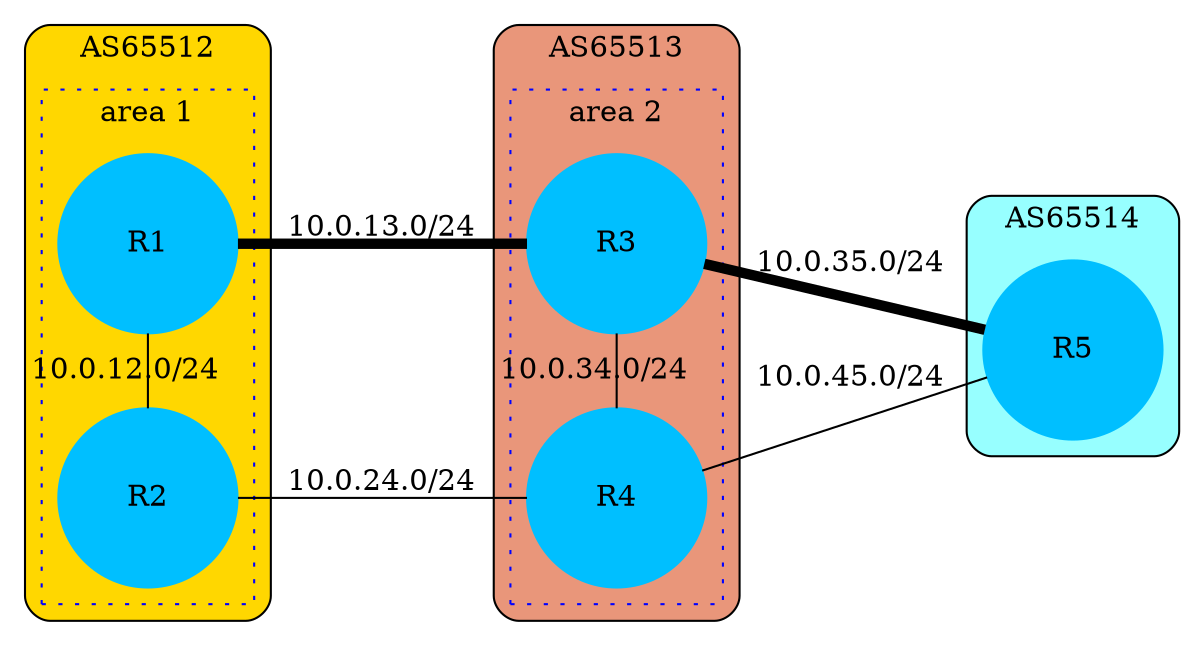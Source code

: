 digraph G {
  compound=true
  rankdir=LR;
  node [style=filled, color=deepskyblue, shape=circle, width=1.2];
  subgraph cluster_0 {
    style=rounded;
    bgcolor=gold;
    subgraph cluster_01 {
      style=dotted;
      color=blue;
      R1 -> R2 [constraint=false, arrowhead=none, label="10.0.12.0/24"];
      label = "area 1";
    }
    label = "AS65512";
  }

  subgraph cluster_1 {
    style=rounded;
    bgcolor=darksalmon;
    subgraph cluster_12 {
      style=dotted;
      color=blue;
      R3 -> R4 [constraint=false, arrowhead=none, label="10.0.34.0/24"];
      label = "area 2";
    }
    label = "AS65513";
  }

  subgraph cluster_2 {
    style=rounded;
    bgcolor=darkslategray1;
    node [style=filled, color=deepskyblue];
    R5;
    label = "AS65514";
  }
  R1 -> R3 [penwidth=5, arrowhead=none, label="10.0.13.0/24"];
  R2 -> R4 [arrowhead=none, label="10.0.24.0/24"];
  R3 -> R5 [penwidth=5, arrowhead=none, label="10.0.35.0/24"];
  R4 -> R5 [arrowhead=none, label="10.0.45.0/24"];

}